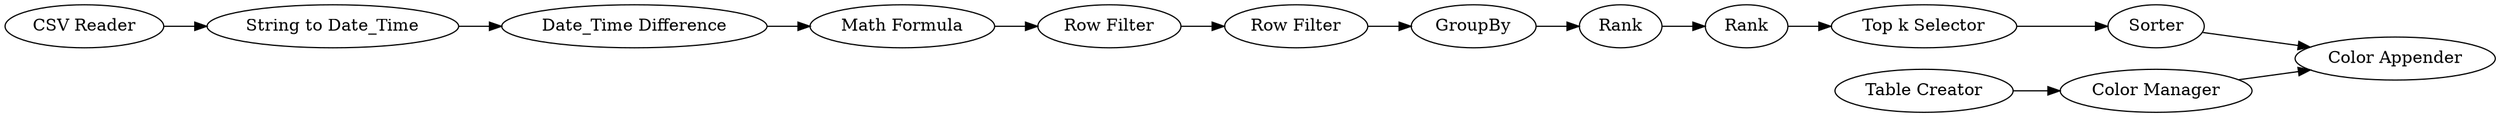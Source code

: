 digraph {
	1 [label="CSV Reader"]
	2 [label=GroupBy]
	3 [label="String to Date_Time"]
	4 [label="Date_Time Difference"]
	5 [label="Math Formula"]
	6 [label="Row Filter"]
	7 [label="Row Filter"]
	8 [label="Top k Selector"]
	9 [label=Rank]
	10 [label=Rank]
	11 [label=Sorter]
	13 [label="Color Manager"]
	17 [label="Table Creator"]
	18 [label="Color Appender"]
	1 -> 3
	2 -> 10
	3 -> 4
	4 -> 5
	5 -> 6
	6 -> 7
	7 -> 2
	8 -> 11
	9 -> 8
	10 -> 9
	11 -> 18
	13 -> 18
	17 -> 13
	rankdir=LR
}
